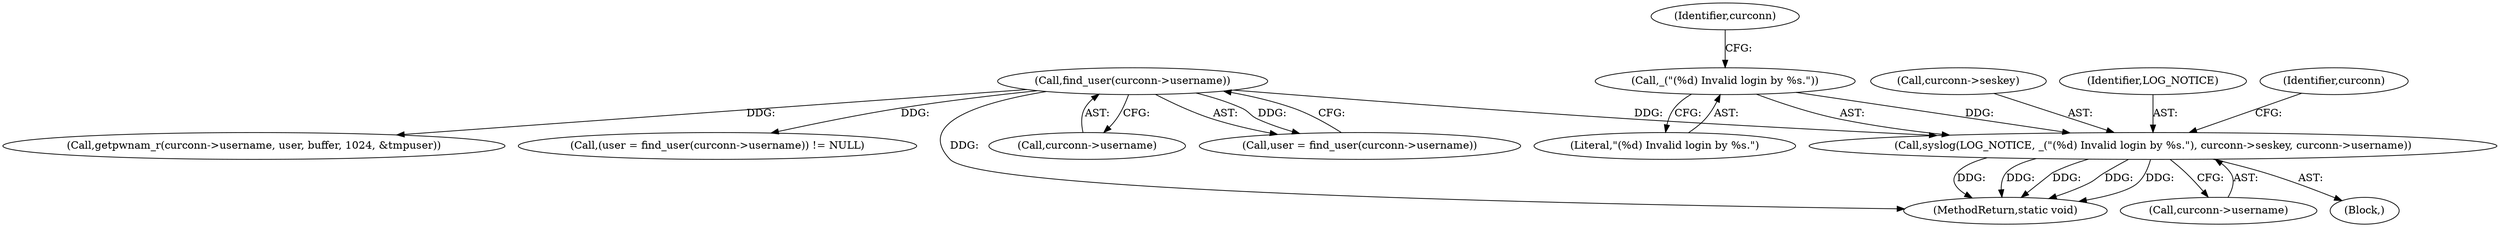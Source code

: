 digraph "0_MAC-Telnet_b69d11727d4f0f8cf719c79e3fb700f55ca03e9a_2@API" {
"1000288" [label="(Call,syslog(LOG_NOTICE, _(\"(%d) Invalid login by %s.\"), curconn->seskey, curconn->username))"];
"1000290" [label="(Call,_(\"(%d) Invalid login by %s.\"))"];
"1000142" [label="(Call,find_user(curconn->username))"];
"1000705" [label="(MethodReturn,static void)"];
"1000291" [label="(Literal,\"(%d) Invalid login by %s.\")"];
"1000292" [label="(Call,curconn->seskey)"];
"1000289" [label="(Identifier,LOG_NOTICE)"];
"1000295" [label="(Call,curconn->username)"];
"1000140" [label="(Call,user = find_user(curconn->username))"];
"1000287" [label="(Block,)"];
"1000409" [label="(Call,getpwnam_r(curconn->username, user, buffer, 1024, &tmpuser))"];
"1000142" [label="(Call,find_user(curconn->username))"];
"1000290" [label="(Call,_(\"(%d) Invalid login by %s.\"))"];
"1000143" [label="(Call,curconn->username)"];
"1000139" [label="(Call,(user = find_user(curconn->username)) != NULL)"];
"1000299" [label="(Identifier,curconn)"];
"1000293" [label="(Identifier,curconn)"];
"1000288" [label="(Call,syslog(LOG_NOTICE, _(\"(%d) Invalid login by %s.\"), curconn->seskey, curconn->username))"];
"1000288" -> "1000287"  [label="AST: "];
"1000288" -> "1000295"  [label="CFG: "];
"1000289" -> "1000288"  [label="AST: "];
"1000290" -> "1000288"  [label="AST: "];
"1000292" -> "1000288"  [label="AST: "];
"1000295" -> "1000288"  [label="AST: "];
"1000299" -> "1000288"  [label="CFG: "];
"1000288" -> "1000705"  [label="DDG: "];
"1000288" -> "1000705"  [label="DDG: "];
"1000288" -> "1000705"  [label="DDG: "];
"1000288" -> "1000705"  [label="DDG: "];
"1000288" -> "1000705"  [label="DDG: "];
"1000290" -> "1000288"  [label="DDG: "];
"1000142" -> "1000288"  [label="DDG: "];
"1000290" -> "1000291"  [label="CFG: "];
"1000291" -> "1000290"  [label="AST: "];
"1000293" -> "1000290"  [label="CFG: "];
"1000142" -> "1000140"  [label="AST: "];
"1000142" -> "1000143"  [label="CFG: "];
"1000143" -> "1000142"  [label="AST: "];
"1000140" -> "1000142"  [label="CFG: "];
"1000142" -> "1000705"  [label="DDG: "];
"1000142" -> "1000139"  [label="DDG: "];
"1000142" -> "1000140"  [label="DDG: "];
"1000142" -> "1000409"  [label="DDG: "];
}
